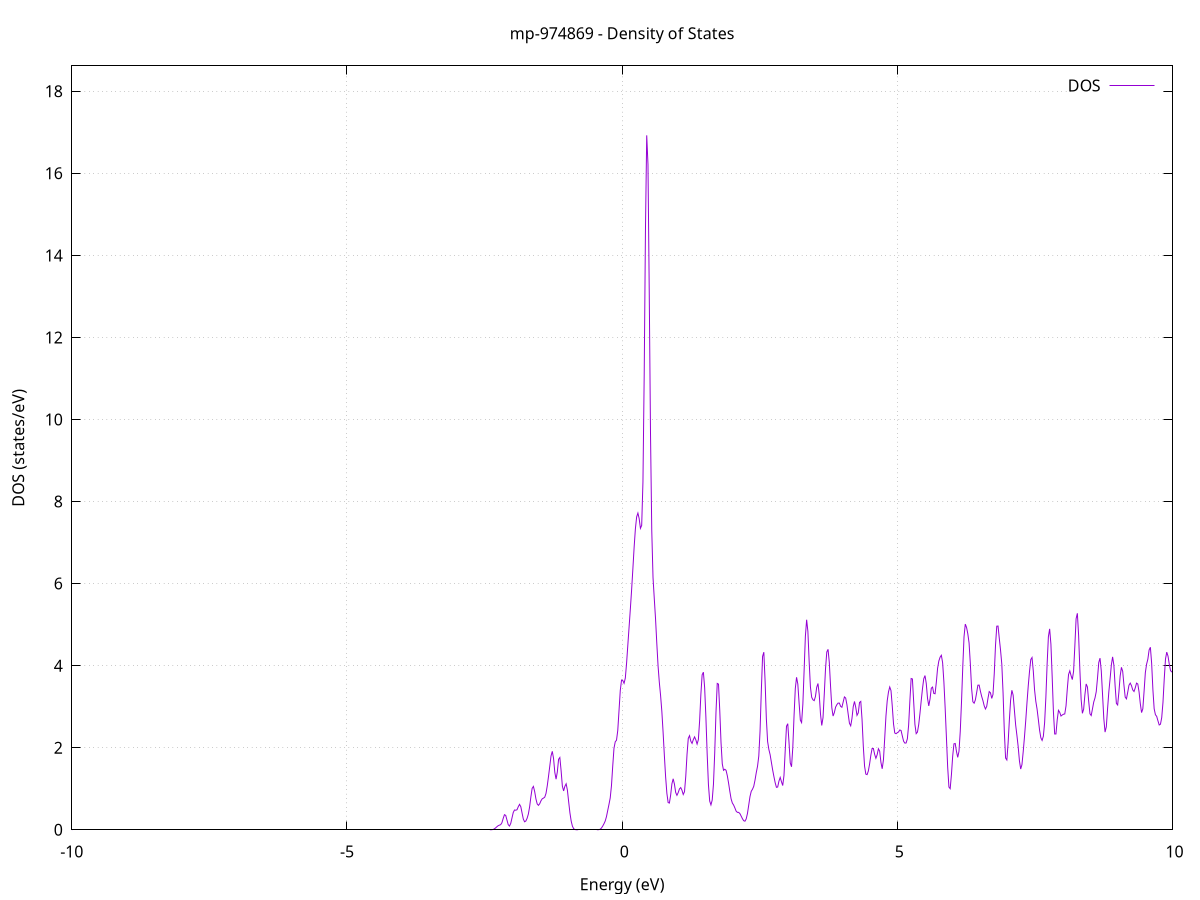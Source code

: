 set title 'mp-974869 - Density of States'
set xlabel 'Energy (eV)'
set ylabel 'DOS (states/eV)'
set grid
set xrange [-10:10]
set yrange [0:18.619]
set xzeroaxis lt -1
set terminal png size 800,600
set output 'mp-974869_dos_gnuplot.png'
plot '-' using 1:2 with lines title 'DOS'
-32.636300 0.000000
-32.613400 0.000000
-32.590500 0.000000
-32.567600 0.000000
-32.544700 0.000000
-32.521900 0.000000
-32.499000 0.000000
-32.476100 0.000000
-32.453200 0.000000
-32.430400 0.000000
-32.407500 0.000000
-32.384600 0.000000
-32.361700 0.000000
-32.338800 0.000000
-32.316000 0.000000
-32.293100 0.000000
-32.270200 0.000000
-32.247300 0.000000
-32.224400 0.000000
-32.201600 0.000000
-32.178700 0.000000
-32.155800 0.000000
-32.132900 0.000000
-32.110000 0.000000
-32.087200 0.000000
-32.064300 0.000000
-32.041400 0.000000
-32.018500 0.000000
-31.995700 0.000000
-31.972800 0.000000
-31.949900 0.000000
-31.927000 0.000000
-31.904100 0.000000
-31.881300 0.000000
-31.858400 0.000000
-31.835500 0.000000
-31.812600 0.000000
-31.789700 0.000000
-31.766900 0.000000
-31.744000 0.000000
-31.721100 0.000000
-31.698200 0.000000
-31.675300 0.000000
-31.652500 0.000000
-31.629600 0.000000
-31.606700 0.000000
-31.583800 0.000000
-31.561000 0.000000
-31.538100 0.000000
-31.515200 0.000000
-31.492300 0.000000
-31.469400 0.000000
-31.446600 0.000000
-31.423700 0.000000
-31.400800 0.000000
-31.377900 0.000000
-31.355000 0.000000
-31.332200 0.000000
-31.309300 0.000000
-31.286400 0.000000
-31.263500 0.000000
-31.240600 0.000000
-31.217800 0.000000
-31.194900 0.000000
-31.172000 0.000000
-31.149100 0.000000
-31.126300 0.000000
-31.103400 0.000000
-31.080500 0.000000
-31.057600 0.000000
-31.034700 0.000000
-31.011900 0.000000
-30.989000 0.000000
-30.966100 0.000000
-30.943200 0.000000
-30.920300 0.000000
-30.897500 0.000000
-30.874600 0.000000
-30.851700 0.000000
-30.828800 0.000000
-30.806000 0.000000
-30.783100 0.000000
-30.760200 0.000000
-30.737300 0.000000
-30.714400 0.000300
-30.691600 0.005900
-30.668700 0.067800
-30.645800 0.519000
-30.622900 2.650900
-30.600000 9.037400
-30.577200 20.578000
-30.554300 31.308000
-30.531400 31.834300
-30.508500 21.632600
-30.485600 9.821600
-30.462800 2.977800
-30.439900 0.602500
-30.417000 0.081300
-30.394100 0.007300
-30.371300 0.000400
-30.348400 0.000000
-30.325500 0.000000
-30.302600 0.000000
-30.279700 0.000000
-30.256900 0.000000
-30.234000 0.000000
-30.211100 0.000000
-30.188200 0.000000
-30.165300 0.000000
-30.142500 0.000000
-30.119600 0.000000
-30.096700 0.000000
-30.073800 0.000000
-30.050900 0.000000
-30.028100 0.000000
-30.005200 0.000000
-29.982300 0.000000
-29.959400 0.000000
-29.936600 0.000000
-29.913700 0.000000
-29.890800 0.000000
-29.867900 0.000000
-29.845000 0.000000
-29.822200 0.000000
-29.799300 0.000000
-29.776400 0.000000
-29.753500 0.000000
-29.730600 0.000000
-29.707800 0.000000
-29.684900 0.000000
-29.662000 0.000000
-29.639100 0.000000
-29.616200 0.000000
-29.593400 0.000000
-29.570500 0.000000
-29.547600 0.000000
-29.524700 0.000000
-29.501900 0.000000
-29.479000 0.000000
-29.456100 0.000000
-29.433200 0.000000
-29.410300 0.000000
-29.387500 0.000000
-29.364600 0.000000
-29.341700 0.000000
-29.318800 0.000000
-29.295900 0.000000
-29.273100 0.000000
-29.250200 0.000000
-29.227300 0.000000
-29.204400 0.000000
-29.181500 0.000000
-29.158700 0.000000
-29.135800 0.000000
-29.112900 0.000000
-29.090000 0.000000
-29.067200 0.000000
-29.044300 0.000000
-29.021400 0.000000
-28.998500 0.000000
-28.975600 0.000000
-28.952800 0.000000
-28.929900 0.000000
-28.907000 0.000000
-28.884100 0.000000
-28.861200 0.000000
-28.838400 0.000000
-28.815500 0.000000
-28.792600 0.000000
-28.769700 0.000000
-28.746800 0.000000
-28.724000 0.000000
-28.701100 0.000000
-28.678200 0.000000
-28.655300 0.000000
-28.632500 0.000000
-28.609600 0.000000
-28.586700 0.000000
-28.563800 0.000000
-28.540900 0.000000
-28.518100 0.000000
-28.495200 0.000000
-28.472300 0.000000
-28.449400 0.000000
-28.426500 0.000000
-28.403700 0.000000
-28.380800 0.000000
-28.357900 0.000000
-28.335000 0.000000
-28.312100 0.000000
-28.289300 0.000000
-28.266400 0.000000
-28.243500 0.000000
-28.220600 0.000000
-28.197800 0.000000
-28.174900 0.000000
-28.152000 0.000000
-28.129100 0.000000
-28.106200 0.000000
-28.083400 0.000000
-28.060500 0.000000
-28.037600 0.000000
-28.014700 0.000200
-27.991800 0.003500
-27.969000 0.036700
-27.946100 0.257700
-27.923200 1.206200
-27.900300 3.763100
-27.877400 7.830800
-27.854600 10.873700
-27.831700 10.077200
-27.808800 6.232700
-27.785900 2.571900
-27.763100 0.707700
-27.740200 0.129800
-27.717300 0.017000
-27.694400 0.017500
-27.671500 0.147600
-27.648700 0.896500
-27.625800 3.643500
-27.602900 9.913200
-27.580000 18.067000
-27.557100 22.065000
-27.534300 18.060300
-27.511400 9.906100
-27.488500 3.639900
-27.465600 0.895400
-27.442800 0.147400
-27.419900 0.016200
-27.397000 0.001200
-27.374100 0.000100
-27.351200 0.000000
-27.328400 0.000000
-27.305500 0.000000
-27.282600 0.000000
-27.259700 0.000000
-27.236800 0.000000
-27.214000 0.000000
-27.191100 0.000000
-27.168200 0.000000
-27.145300 0.000000
-27.122400 0.000000
-27.099600 0.000000
-27.076700 0.000000
-27.053800 0.000000
-27.030900 0.000000
-27.008100 0.000000
-26.985200 0.000000
-26.962300 0.000000
-26.939400 0.000000
-26.916500 0.000000
-26.893700 0.000000
-26.870800 0.000000
-26.847900 0.000000
-26.825000 0.000000
-26.802100 0.000000
-26.779300 0.000000
-26.756400 0.000000
-26.733500 0.000000
-26.710600 0.000000
-26.687700 0.000000
-26.664900 0.000000
-26.642000 0.000000
-26.619100 0.000000
-26.596200 0.000000
-26.573400 0.000000
-26.550500 0.000000
-26.527600 0.000000
-26.504700 0.000000
-26.481800 0.000000
-26.459000 0.000000
-26.436100 0.000000
-26.413200 0.000000
-26.390300 0.000000
-26.367400 0.000000
-26.344600 0.000000
-26.321700 0.000000
-26.298800 0.000000
-26.275900 0.000000
-26.253000 0.000000
-26.230200 0.000000
-26.207300 0.000000
-26.184400 0.000000
-26.161500 0.000000
-26.138700 0.000000
-26.115800 0.000000
-26.092900 0.000000
-26.070000 0.000000
-26.047100 0.000000
-26.024300 0.000000
-26.001400 0.000000
-25.978500 0.000000
-25.955600 0.000000
-25.932700 0.000000
-25.909900 0.000000
-25.887000 0.000000
-25.864100 0.000000
-25.841200 0.000000
-25.818300 0.000000
-25.795500 0.000000
-25.772600 0.000000
-25.749700 0.000000
-25.726800 0.000000
-25.704000 0.000000
-25.681100 0.000000
-25.658200 0.000000
-25.635300 0.000000
-25.612400 0.000000
-25.589600 0.000000
-25.566700 0.000000
-25.543800 0.000000
-25.520900 0.000000
-25.498000 0.000000
-25.475200 0.000000
-25.452300 0.000000
-25.429400 0.000000
-25.406500 0.000000
-25.383600 0.000000
-25.360800 0.000000
-25.337900 0.000000
-25.315000 0.000000
-25.292100 0.000000
-25.269300 0.000000
-25.246400 0.000000
-25.223500 0.000000
-25.200600 0.000000
-25.177700 0.000000
-25.154900 0.000000
-25.132000 0.000000
-25.109100 0.000000
-25.086200 0.000000
-25.063300 0.000000
-25.040500 0.000000
-25.017600 0.000000
-24.994700 0.000000
-24.971800 0.000000
-24.948900 0.000000
-24.926100 0.000000
-24.903200 0.000000
-24.880300 0.000000
-24.857400 0.000000
-24.834600 0.000000
-24.811700 0.000000
-24.788800 0.000000
-24.765900 0.000000
-24.743000 0.000000
-24.720200 0.000000
-24.697300 0.000000
-24.674400 0.000000
-24.651500 0.000000
-24.628600 0.000000
-24.605800 0.000000
-24.582900 0.000000
-24.560000 0.000000
-24.537100 0.000000
-24.514200 0.000000
-24.491400 0.000000
-24.468500 0.000000
-24.445600 0.000000
-24.422700 0.000000
-24.399900 0.000000
-24.377000 0.000000
-24.354100 0.000000
-24.331200 0.000000
-24.308300 0.000000
-24.285500 0.000000
-24.262600 0.000000
-24.239700 0.000000
-24.216800 0.000000
-24.193900 0.000000
-24.171100 0.000000
-24.148200 0.000000
-24.125300 0.000000
-24.102400 0.000000
-24.079600 0.000000
-24.056700 0.000000
-24.033800 0.000000
-24.010900 0.000000
-23.988000 0.000000
-23.965200 0.000000
-23.942300 0.000000
-23.919400 0.000000
-23.896500 0.000000
-23.873600 0.000000
-23.850800 0.000000
-23.827900 0.000000
-23.805000 0.000000
-23.782100 0.000000
-23.759200 0.000000
-23.736400 0.000000
-23.713500 0.000000
-23.690600 0.000000
-23.667700 0.000000
-23.644900 0.000000
-23.622000 0.000000
-23.599100 0.000000
-23.576200 0.000000
-23.553300 0.000000
-23.530500 0.000000
-23.507600 0.000000
-23.484700 0.000000
-23.461800 0.000000
-23.438900 0.000000
-23.416100 0.000000
-23.393200 0.000000
-23.370300 0.000000
-23.347400 0.000000
-23.324500 0.000000
-23.301700 0.000000
-23.278800 0.000000
-23.255900 0.000000
-23.233000 0.000000
-23.210200 0.000000
-23.187300 0.000000
-23.164400 0.000000
-23.141500 0.000000
-23.118600 0.000000
-23.095800 0.000000
-23.072900 0.000000
-23.050000 0.000000
-23.027100 0.000000
-23.004200 0.000000
-22.981400 0.000000
-22.958500 0.000000
-22.935600 0.000000
-22.912700 0.000000
-22.889800 0.000000
-22.867000 0.000000
-22.844100 0.000000
-22.821200 0.000000
-22.798300 0.000000
-22.775500 0.000000
-22.752600 0.000000
-22.729700 0.000000
-22.706800 0.000000
-22.683900 0.000000
-22.661100 0.000000
-22.638200 0.000000
-22.615300 0.000000
-22.592400 0.000000
-22.569500 0.000000
-22.546700 0.000000
-22.523800 0.000000
-22.500900 0.000000
-22.478000 0.000000
-22.455100 0.000000
-22.432300 0.000000
-22.409400 0.000000
-22.386500 0.000000
-22.363600 0.000000
-22.340800 0.000000
-22.317900 0.000000
-22.295000 0.000000
-22.272100 0.000000
-22.249200 0.000000
-22.226400 0.000000
-22.203500 0.000000
-22.180600 0.000000
-22.157700 0.000000
-22.134800 0.000000
-22.112000 0.000000
-22.089100 0.000000
-22.066200 0.000000
-22.043300 0.000000
-22.020400 0.000000
-21.997600 0.000000
-21.974700 0.000000
-21.951800 0.000000
-21.928900 0.000000
-21.906100 0.000000
-21.883200 0.000000
-21.860300 0.000000
-21.837400 0.000000
-21.814500 0.000000
-21.791700 0.000000
-21.768800 0.000000
-21.745900 0.000000
-21.723000 0.000000
-21.700100 0.000000
-21.677300 0.000000
-21.654400 0.000000
-21.631500 0.000000
-21.608600 0.000000
-21.585700 0.000000
-21.562900 0.000000
-21.540000 0.000000
-21.517100 0.000000
-21.494200 0.000000
-21.471400 0.000000
-21.448500 0.000000
-21.425600 0.000000
-21.402700 0.000000
-21.379800 0.000000
-21.357000 0.000000
-21.334100 0.000000
-21.311200 0.000000
-21.288300 0.000000
-21.265400 0.000000
-21.242600 0.000000
-21.219700 0.000000
-21.196800 0.000000
-21.173900 0.000000
-21.151100 0.000000
-21.128200 0.000000
-21.105300 0.000000
-21.082400 0.000000
-21.059500 0.000000
-21.036700 0.000000
-21.013800 0.000000
-20.990900 0.000000
-20.968000 0.000000
-20.945100 0.000000
-20.922300 0.000000
-20.899400 0.000000
-20.876500 0.000000
-20.853600 0.000000
-20.830700 0.000000
-20.807900 0.000000
-20.785000 0.000000
-20.762100 0.000000
-20.739200 0.000000
-20.716400 0.000000
-20.693500 0.000000
-20.670600 0.000000
-20.647700 0.000000
-20.624800 0.000000
-20.602000 0.000000
-20.579100 0.000000
-20.556200 0.000000
-20.533300 0.000000
-20.510400 0.000000
-20.487600 0.000000
-20.464700 0.000000
-20.441800 0.000000
-20.418900 0.000000
-20.396000 0.000000
-20.373200 0.000000
-20.350300 0.000000
-20.327400 0.000000
-20.304500 0.000000
-20.281700 0.000000
-20.258800 0.000000
-20.235900 0.000000
-20.213000 0.000000
-20.190100 0.000000
-20.167300 0.000000
-20.144400 0.000000
-20.121500 0.000000
-20.098600 0.000000
-20.075700 0.000000
-20.052900 0.000000
-20.030000 0.000000
-20.007100 0.000000
-19.984200 0.000000
-19.961300 0.000000
-19.938500 0.000000
-19.915600 0.000000
-19.892700 0.000000
-19.869800 0.000000
-19.847000 0.000000
-19.824100 0.000000
-19.801200 0.000000
-19.778300 0.000000
-19.755400 0.000000
-19.732600 0.000000
-19.709700 0.000000
-19.686800 0.000000
-19.663900 0.000000
-19.641000 0.000000
-19.618200 0.000000
-19.595300 0.000000
-19.572400 0.000000
-19.549500 0.000000
-19.526600 0.000000
-19.503800 0.000000
-19.480900 0.000000
-19.458000 0.000000
-19.435100 0.000000
-19.412300 0.000000
-19.389400 0.000000
-19.366500 0.000000
-19.343600 0.000000
-19.320700 0.000000
-19.297900 0.000000
-19.275000 0.000000
-19.252100 0.000000
-19.229200 0.000000
-19.206300 0.000000
-19.183500 0.000000
-19.160600 0.000000
-19.137700 0.000000
-19.114800 0.000000
-19.091900 0.000000
-19.069100 0.000000
-19.046200 0.000000
-19.023300 0.000000
-19.000400 0.000000
-18.977600 0.000000
-18.954700 0.000000
-18.931800 0.000000
-18.908900 0.000000
-18.886000 0.000000
-18.863200 0.000000
-18.840300 0.000000
-18.817400 0.000000
-18.794500 0.000000
-18.771600 0.000000
-18.748800 0.000000
-18.725900 0.000000
-18.703000 0.000000
-18.680100 0.000000
-18.657200 0.000000
-18.634400 0.000000
-18.611500 0.000000
-18.588600 0.000000
-18.565700 0.000000
-18.542900 0.000000
-18.520000 0.000000
-18.497100 0.000000
-18.474200 0.000000
-18.451300 0.000000
-18.428500 0.000000
-18.405600 0.000000
-18.382700 0.000000
-18.359800 0.000000
-18.336900 0.000000
-18.314100 0.000000
-18.291200 0.000000
-18.268300 0.000000
-18.245400 0.000000
-18.222500 0.000000
-18.199700 0.000000
-18.176800 0.000000
-18.153900 0.000000
-18.131000 0.000000
-18.108200 0.000000
-18.085300 0.000000
-18.062400 0.000000
-18.039500 0.000000
-18.016600 0.000000
-17.993800 0.000000
-17.970900 0.000000
-17.948000 0.000000
-17.925100 0.000000
-17.902200 0.000000
-17.879400 0.000000
-17.856500 0.000000
-17.833600 0.000000
-17.810700 0.000000
-17.787900 0.000000
-17.765000 0.000000
-17.742100 0.000000
-17.719200 0.000000
-17.696300 0.000000
-17.673500 0.000000
-17.650600 0.000000
-17.627700 0.000000
-17.604800 0.000000
-17.581900 0.000000
-17.559100 0.000000
-17.536200 0.000000
-17.513300 0.000000
-17.490400 0.000000
-17.467500 0.000000
-17.444700 0.000000
-17.421800 0.000000
-17.398900 0.000000
-17.376000 0.000000
-17.353200 0.000000
-17.330300 0.000000
-17.307400 0.000000
-17.284500 0.000000
-17.261600 0.000000
-17.238800 0.000000
-17.215900 0.000000
-17.193000 0.000000
-17.170100 0.000000
-17.147200 0.000000
-17.124400 0.000000
-17.101500 0.000000
-17.078600 0.000000
-17.055700 0.000000
-17.032800 0.000000
-17.010000 0.000000
-16.987100 0.000000
-16.964200 0.000000
-16.941300 0.000000
-16.918500 0.000000
-16.895600 0.000000
-16.872700 0.000000
-16.849800 0.000000
-16.826900 0.000000
-16.804100 0.000000
-16.781200 0.000000
-16.758300 0.000000
-16.735400 0.000000
-16.712500 0.000000
-16.689700 0.000000
-16.666800 0.000000
-16.643900 0.000000
-16.621000 0.000000
-16.598100 0.000000
-16.575300 0.000000
-16.552400 0.000000
-16.529500 0.000000
-16.506600 0.000000
-16.483800 0.000000
-16.460900 0.000000
-16.438000 0.000000
-16.415100 0.000000
-16.392200 0.000000
-16.369400 0.000000
-16.346500 0.000000
-16.323600 0.000000
-16.300700 0.000000
-16.277800 0.000000
-16.255000 0.000000
-16.232100 0.000000
-16.209200 0.000000
-16.186300 0.000000
-16.163400 0.000000
-16.140600 0.000000
-16.117700 0.000000
-16.094800 0.000000
-16.071900 0.000000
-16.049100 0.000000
-16.026200 0.000000
-16.003300 0.000000
-15.980400 0.000000
-15.957500 0.000000
-15.934700 0.000000
-15.911800 0.000000
-15.888900 0.000000
-15.866000 0.000000
-15.843100 0.000000
-15.820300 0.000000
-15.797400 0.000000
-15.774500 0.000000
-15.751600 0.000000
-15.728700 0.000000
-15.705900 0.000000
-15.683000 0.000000
-15.660100 0.000000
-15.637200 0.000000
-15.614400 0.000000
-15.591500 0.000000
-15.568600 0.000000
-15.545700 0.000000
-15.522800 0.000000
-15.500000 0.000000
-15.477100 0.000000
-15.454200 0.000000
-15.431300 0.000000
-15.408400 0.000000
-15.385600 0.000000
-15.362700 0.000000
-15.339800 0.000000
-15.316900 0.000000
-15.294000 0.000000
-15.271200 0.000000
-15.248300 0.000000
-15.225400 0.000000
-15.202500 0.000000
-15.179700 0.000000
-15.156800 0.000000
-15.133900 0.000000
-15.111000 0.000000
-15.088100 0.000000
-15.065300 0.000000
-15.042400 0.000000
-15.019500 0.000000
-14.996600 0.000000
-14.973700 0.000000
-14.950900 0.000000
-14.928000 0.000000
-14.905100 0.000000
-14.882200 0.000000
-14.859300 0.000000
-14.836500 0.000000
-14.813600 0.000000
-14.790700 0.000000
-14.767800 0.000000
-14.745000 0.000000
-14.722100 0.000000
-14.699200 0.000000
-14.676300 0.000000
-14.653400 0.000000
-14.630600 0.000000
-14.607700 0.000000
-14.584800 0.000000
-14.561900 0.000000
-14.539000 0.000000
-14.516200 0.000000
-14.493300 0.000000
-14.470400 0.000000
-14.447500 0.000000
-14.424700 0.000000
-14.401800 0.000000
-14.378900 0.000000
-14.356000 0.000000
-14.333100 0.000000
-14.310300 0.000000
-14.287400 0.000000
-14.264500 0.000000
-14.241600 0.000000
-14.218700 0.000000
-14.195900 0.000000
-14.173000 0.000000
-14.150100 0.000000
-14.127200 0.000000
-14.104300 0.000000
-14.081500 0.000000
-14.058600 0.000000
-14.035700 0.000000
-14.012800 0.000000
-13.990000 0.000000
-13.967100 0.000000
-13.944200 0.000000
-13.921300 0.000000
-13.898400 0.000000
-13.875600 0.000000
-13.852700 0.000000
-13.829800 0.000000
-13.806900 0.000000
-13.784000 0.000000
-13.761200 0.000000
-13.738300 0.000000
-13.715400 0.000000
-13.692500 0.000000
-13.669600 0.000000
-13.646800 0.000000
-13.623900 0.000000
-13.601000 0.000000
-13.578100 0.000000
-13.555300 0.000000
-13.532400 0.000000
-13.509500 0.000000
-13.486600 0.000000
-13.463700 0.000000
-13.440900 0.000000
-13.418000 0.000000
-13.395100 0.000000
-13.372200 0.000000
-13.349300 0.000000
-13.326500 0.000000
-13.303600 0.000000
-13.280700 0.000000
-13.257800 0.000000
-13.234900 0.000000
-13.212100 0.000000
-13.189200 0.000000
-13.166300 0.000000
-13.143400 0.000000
-13.120600 0.000000
-13.097700 0.000000
-13.074800 0.000000
-13.051900 0.000000
-13.029000 0.000000
-13.006200 0.000000
-12.983300 0.000000
-12.960400 0.000000
-12.937500 0.000000
-12.914600 0.000000
-12.891800 0.000000
-12.868900 0.000000
-12.846000 0.000000
-12.823100 0.000000
-12.800200 0.000000
-12.777400 0.000000
-12.754500 0.000000
-12.731600 0.000000
-12.708700 0.000000
-12.685900 0.000000
-12.663000 0.000000
-12.640100 0.000000
-12.617200 0.000000
-12.594300 0.000000
-12.571500 0.000000
-12.548600 0.000000
-12.525700 0.000000
-12.502800 0.000000
-12.479900 0.000000
-12.457100 0.000000
-12.434200 0.000000
-12.411300 0.000000
-12.388400 0.000000
-12.365500 0.000000
-12.342700 0.000000
-12.319800 0.000000
-12.296900 0.000500
-12.274000 0.006500
-12.251200 0.056800
-12.228300 0.337300
-12.205400 1.374900
-12.182500 3.863500
-12.159600 7.531500
-12.136800 10.339000
-12.113900 10.573200
-12.091000 9.909500
-12.068100 11.991500
-12.045200 17.179800
-12.022400 20.789300
-11.999500 18.452700
-11.976600 11.613800
-11.953700 5.145800
-11.930800 1.679000
-11.908000 0.779700
-11.885100 1.547100
-11.862200 3.914900
-11.839300 8.072300
-11.816500 13.424100
-11.793600 18.388700
-11.770700 21.923500
-11.747800 25.363700
-11.724900 30.989300
-11.702100 37.467300
-11.679200 38.924500
-11.656300 31.499000
-11.633400 18.896300
-11.610500 8.186900
-11.587700 2.519300
-11.564800 0.543800
-11.541900 0.081500
-11.519000 0.008400
-11.496100 0.000600
-11.473300 0.000000
-11.450400 0.000000
-11.427500 0.000000
-11.404600 0.000000
-11.381800 0.000000
-11.358900 0.000000
-11.336000 0.000000
-11.313100 0.000000
-11.290200 0.000000
-11.267400 0.000000
-11.244500 0.000000
-11.221600 0.000000
-11.198700 0.000000
-11.175800 0.000000
-11.153000 0.000000
-11.130100 0.000000
-11.107200 0.000000
-11.084300 0.000000
-11.061500 0.000000
-11.038600 0.000000
-11.015700 0.000000
-10.992800 0.000000
-10.969900 0.000000
-10.947100 0.000000
-10.924200 0.000000
-10.901300 0.000000
-10.878400 0.000000
-10.855500 0.000000
-10.832700 0.000000
-10.809800 0.000000
-10.786900 0.000000
-10.764000 0.000000
-10.741100 0.000000
-10.718300 0.000000
-10.695400 0.000000
-10.672500 0.000000
-10.649600 0.000000
-10.626800 0.000000
-10.603900 0.000000
-10.581000 0.000000
-10.558100 0.000000
-10.535200 0.000000
-10.512400 0.000000
-10.489500 0.000000
-10.466600 0.000000
-10.443700 0.000000
-10.420800 0.000000
-10.398000 0.000000
-10.375100 0.000000
-10.352200 0.000000
-10.329300 0.000000
-10.306400 0.000000
-10.283600 0.000000
-10.260700 0.000000
-10.237800 0.000000
-10.214900 0.000000
-10.192100 0.000000
-10.169200 0.000000
-10.146300 0.000000
-10.123400 0.000000
-10.100500 0.000000
-10.077700 0.000000
-10.054800 0.000000
-10.031900 0.000000
-10.009000 0.000000
-9.986100 0.000000
-9.963300 0.000000
-9.940400 0.000000
-9.917500 0.000000
-9.894600 0.000000
-9.871700 0.000000
-9.848900 0.000000
-9.826000 0.000000
-9.803100 0.000000
-9.780200 0.000000
-9.757400 0.000000
-9.734500 0.000000
-9.711600 0.000000
-9.688700 0.000000
-9.665800 0.000000
-9.643000 0.000000
-9.620100 0.000000
-9.597200 0.000000
-9.574300 0.000000
-9.551400 0.000000
-9.528600 0.000000
-9.505700 0.000000
-9.482800 0.000000
-9.459900 0.000000
-9.437000 0.000000
-9.414200 0.000000
-9.391300 0.000000
-9.368400 0.000000
-9.345500 0.000000
-9.322700 0.000000
-9.299800 0.000000
-9.276900 0.000000
-9.254000 0.000000
-9.231100 0.000000
-9.208300 0.000000
-9.185400 0.000000
-9.162500 0.000000
-9.139600 0.000000
-9.116700 0.000000
-9.093900 0.000000
-9.071000 0.000000
-9.048100 0.000000
-9.025200 0.000000
-9.002300 0.000000
-8.979500 0.000000
-8.956600 0.000000
-8.933700 0.000000
-8.910800 0.000000
-8.888000 0.000000
-8.865100 0.000000
-8.842200 0.000000
-8.819300 0.000000
-8.796400 0.000000
-8.773600 0.000000
-8.750700 0.000000
-8.727800 0.000000
-8.704900 0.000000
-8.682000 0.000000
-8.659200 0.000000
-8.636300 0.000000
-8.613400 0.000000
-8.590500 0.000000
-8.567600 0.000000
-8.544800 0.000000
-8.521900 0.000000
-8.499000 0.000000
-8.476100 0.000000
-8.453300 0.000000
-8.430400 0.000000
-8.407500 0.000000
-8.384600 0.000000
-8.361700 0.000000
-8.338900 0.000000
-8.316000 0.000000
-8.293100 0.000000
-8.270200 0.000000
-8.247300 0.000000
-8.224500 0.000000
-8.201600 0.000000
-8.178700 0.000000
-8.155800 0.000000
-8.133000 0.000000
-8.110100 0.000000
-8.087200 0.000000
-8.064300 0.000000
-8.041400 0.000000
-8.018600 0.000000
-7.995700 0.000000
-7.972800 0.000000
-7.949900 0.000000
-7.927000 0.000000
-7.904200 0.000000
-7.881300 0.000000
-7.858400 0.000000
-7.835500 0.000000
-7.812600 0.000000
-7.789800 0.000000
-7.766900 0.000000
-7.744000 0.000000
-7.721100 0.000000
-7.698300 0.000000
-7.675400 0.000000
-7.652500 0.000000
-7.629600 0.000000
-7.606700 0.000000
-7.583900 0.000000
-7.561000 0.000000
-7.538100 0.000000
-7.515200 0.000000
-7.492300 0.000000
-7.469500 0.000000
-7.446600 0.000000
-7.423700 0.000000
-7.400800 0.000000
-7.377900 0.000000
-7.355100 0.000000
-7.332200 0.000000
-7.309300 0.000000
-7.286400 0.000000
-7.263600 0.000000
-7.240700 0.000000
-7.217800 0.000000
-7.194900 0.000000
-7.172000 0.000000
-7.149200 0.000000
-7.126300 0.000000
-7.103400 0.000000
-7.080500 0.000000
-7.057600 0.000000
-7.034800 0.000000
-7.011900 0.000000
-6.989000 0.000000
-6.966100 0.000000
-6.943200 0.000000
-6.920400 0.000000
-6.897500 0.000000
-6.874600 0.000000
-6.851700 0.000000
-6.828900 0.000000
-6.806000 0.000000
-6.783100 0.000000
-6.760200 0.000000
-6.737300 0.000000
-6.714500 0.000000
-6.691600 0.000000
-6.668700 0.000000
-6.645800 0.000000
-6.622900 0.000000
-6.600100 0.000000
-6.577200 0.000000
-6.554300 0.000000
-6.531400 0.000000
-6.508500 0.000000
-6.485700 0.000000
-6.462800 0.000000
-6.439900 0.000000
-6.417000 0.000000
-6.394200 0.000000
-6.371300 0.000000
-6.348400 0.000000
-6.325500 0.000000
-6.302600 0.000000
-6.279800 0.000000
-6.256900 0.000000
-6.234000 0.000000
-6.211100 0.000000
-6.188200 0.000000
-6.165400 0.000000
-6.142500 0.000000
-6.119600 0.000000
-6.096700 0.000000
-6.073800 0.000000
-6.051000 0.000000
-6.028100 0.000000
-6.005200 0.000000
-5.982300 0.000000
-5.959500 0.000000
-5.936600 0.000000
-5.913700 0.000000
-5.890800 0.000000
-5.867900 0.000000
-5.845100 0.000000
-5.822200 0.000000
-5.799300 0.000000
-5.776400 0.000000
-5.753500 0.000000
-5.730700 0.000000
-5.707800 0.000000
-5.684900 0.000000
-5.662000 0.000000
-5.639100 0.000000
-5.616300 0.000000
-5.593400 0.000000
-5.570500 0.000000
-5.547600 0.000000
-5.524800 0.000000
-5.501900 0.000000
-5.479000 0.000000
-5.456100 0.000000
-5.433200 0.000000
-5.410400 0.000000
-5.387500 0.000000
-5.364600 0.000000
-5.341700 0.000000
-5.318800 0.000000
-5.296000 0.000000
-5.273100 0.000000
-5.250200 0.000000
-5.227300 0.000000
-5.204400 0.000000
-5.181600 0.000000
-5.158700 0.000000
-5.135800 0.000000
-5.112900 0.000000
-5.090100 0.000000
-5.067200 0.000000
-5.044300 0.000000
-5.021400 0.000000
-4.998500 0.000000
-4.975700 0.000000
-4.952800 0.000000
-4.929900 0.000000
-4.907000 0.000000
-4.884100 0.000000
-4.861300 0.000000
-4.838400 0.000000
-4.815500 0.000000
-4.792600 0.000000
-4.769800 0.000000
-4.746900 0.000000
-4.724000 0.000000
-4.701100 0.000000
-4.678200 0.000000
-4.655400 0.000000
-4.632500 0.000000
-4.609600 0.000000
-4.586700 0.000000
-4.563800 0.000000
-4.541000 0.000000
-4.518100 0.000000
-4.495200 0.000000
-4.472300 0.000000
-4.449400 0.000000
-4.426600 0.000000
-4.403700 0.000000
-4.380800 0.000000
-4.357900 0.000000
-4.335100 0.000000
-4.312200 0.000000
-4.289300 0.000000
-4.266400 0.000000
-4.243500 0.000000
-4.220700 0.000000
-4.197800 0.000000
-4.174900 0.000000
-4.152000 0.000000
-4.129100 0.000000
-4.106300 0.000000
-4.083400 0.000000
-4.060500 0.000000
-4.037600 0.000000
-4.014700 0.000000
-3.991900 0.000000
-3.969000 0.000000
-3.946100 0.000000
-3.923200 0.000000
-3.900400 0.000000
-3.877500 0.000000
-3.854600 0.000000
-3.831700 0.000000
-3.808800 0.000000
-3.786000 0.000000
-3.763100 0.000000
-3.740200 0.000000
-3.717300 0.000000
-3.694400 0.000000
-3.671600 0.000000
-3.648700 0.000000
-3.625800 0.000000
-3.602900 0.000000
-3.580000 0.000000
-3.557200 0.000000
-3.534300 0.000000
-3.511400 0.000000
-3.488500 0.000000
-3.465700 0.000000
-3.442800 0.000000
-3.419900 0.000000
-3.397000 0.000000
-3.374100 0.000000
-3.351300 0.000000
-3.328400 0.000000
-3.305500 0.000000
-3.282600 0.000000
-3.259700 0.000000
-3.236900 0.000000
-3.214000 0.000000
-3.191100 0.000000
-3.168200 0.000000
-3.145300 0.000000
-3.122500 0.000000
-3.099600 0.000000
-3.076700 0.000000
-3.053800 0.000000
-3.031000 0.000000
-3.008100 0.000000
-2.985200 0.000000
-2.962300 0.000000
-2.939400 0.000000
-2.916600 0.000000
-2.893700 0.000000
-2.870800 0.000000
-2.847900 0.000000
-2.825000 0.000000
-2.802200 0.000000
-2.779300 0.000000
-2.756400 0.000000
-2.733500 0.000000
-2.710600 0.000000
-2.687800 0.000000
-2.664900 0.000000
-2.642000 0.000000
-2.619100 0.000000
-2.596300 0.000000
-2.573400 0.000000
-2.550500 0.000000
-2.527600 0.000000
-2.504700 0.000000
-2.481900 0.000000
-2.459000 0.000000
-2.436100 0.000000
-2.413200 0.000000
-2.390300 0.000300
-2.367500 0.001800
-2.344600 0.007600
-2.321700 0.021900
-2.298800 0.045900
-2.275900 0.074200
-2.253100 0.099000
-2.230200 0.113000
-2.207300 0.124300
-2.184400 0.171900
-2.161600 0.275900
-2.138700 0.367700
-2.115800 0.351600
-2.092900 0.237200
-2.070000 0.124300
-2.047200 0.090500
-2.024300 0.154500
-2.001400 0.288700
-1.978500 0.421700
-1.955600 0.482200
-1.932800 0.476300
-1.909900 0.489200
-1.887000 0.563500
-1.864100 0.619500
-1.841200 0.561400
-1.818400 0.408000
-1.795500 0.260500
-1.772600 0.194600
-1.749700 0.213400
-1.726900 0.279700
-1.704000 0.383800
-1.681100 0.560200
-1.658200 0.803400
-1.635300 1.009900
-1.612500 1.057100
-1.589600 0.932800
-1.566700 0.753000
-1.543800 0.630800
-1.520900 0.595300
-1.498100 0.634200
-1.475200 0.705500
-1.452300 0.754600
-1.429400 0.771600
-1.406600 0.794600
-1.383700 0.884400
-1.360800 1.069500
-1.337900 1.302000
-1.315000 1.548800
-1.292200 1.798700
-1.269300 1.912300
-1.246400 1.738500
-1.223500 1.400800
-1.200600 1.233000
-1.177800 1.410200
-1.154900 1.717500
-1.132000 1.761200
-1.109100 1.440700
-1.086200 1.063200
-1.063400 0.947000
-1.040500 1.060300
-1.017600 1.120600
-0.994700 0.965400
-0.971900 0.683100
-0.949000 0.413600
-0.926100 0.212100
-0.903200 0.086100
-0.880300 0.025800
-0.857500 0.005400
-0.834600 0.000800
-0.811700 0.000100
-0.788800 0.000000
-0.765900 0.000000
-0.743100 0.000000
-0.720200 0.000000
-0.697300 0.000000
-0.674400 0.000000
-0.651500 0.000000
-0.628700 0.000000
-0.605800 0.000000
-0.582900 0.000000
-0.560000 0.000000
-0.537200 0.000000
-0.514300 0.000000
-0.491400 0.000000
-0.468500 0.000000
-0.445600 0.000400
-0.422800 0.002900
-0.399900 0.013100
-0.377000 0.040600
-0.354100 0.087900
-0.331200 0.144200
-0.308400 0.210600
-0.285500 0.317100
-0.262600 0.467400
-0.239700 0.615300
-0.216800 0.775400
-0.194000 1.074400
-0.171100 1.553100
-0.148200 1.985600
-0.125300 2.145100
-0.102500 2.182400
-0.079600 2.420500
-0.056700 2.907000
-0.033800 3.398300
-0.010900 3.649800
0.011900 3.637000
0.034800 3.569600
0.057700 3.698800
0.080600 4.061300
0.103500 4.506500
0.126300 4.944500
0.149200 5.384100
0.172100 5.848400
0.195000 6.359800
0.217900 6.888200
0.240700 7.335300
0.263600 7.626300
0.286500 7.719500
0.309400 7.583200
0.332200 7.347000
0.355100 7.417700
0.378000 8.475300
0.400900 11.094100
0.423800 14.636600
0.446600 16.926200
0.469500 16.217200
0.492400 13.118200
0.515300 9.668700
0.538200 7.290000
0.561000 6.147100
0.583900 5.633000
0.606800 5.141100
0.629700 4.542400
0.652600 3.994300
0.675400 3.594900
0.698300 3.274500
0.721200 2.886600
0.744100 2.377100
0.766900 1.814400
0.789800 1.292100
0.812700 0.888400
0.835600 0.663300
0.858500 0.651000
0.881300 0.845500
0.904200 1.120300
0.927100 1.242100
0.950000 1.113300
0.972900 0.909100
0.995700 0.839400
1.018600 0.906300
1.041500 0.995900
1.064400 1.028500
1.087300 0.962700
1.110100 0.859700
1.133000 0.927900
1.155900 1.301500
1.178800 1.836600
1.201600 2.228700
1.224500 2.294200
1.247400 2.160000
1.270300 2.105100
1.293200 2.196700
1.316000 2.263900
1.338900 2.192100
1.361800 2.088400
1.384700 2.195200
1.407600 2.651500
1.430400 3.296900
1.453300 3.776500
1.476200 3.841200
1.499100 3.464900
1.521900 2.740100
1.544800 1.853800
1.567700 1.104700
1.590600 0.700500
1.613500 0.605900
1.636300 0.723700
1.659200 1.107700
1.682100 1.872200
1.705000 2.863500
1.727900 3.567000
1.750700 3.550300
1.773600 2.912000
1.796500 2.128600
1.819400 1.606800
1.842300 1.449000
1.865100 1.475100
1.888000 1.449800
1.910900 1.317700
1.933800 1.138800
1.956600 0.937400
1.979500 0.754500
2.002400 0.652400
2.025300 0.603200
2.048200 0.533500
2.071000 0.454800
2.093900 0.424600
2.116800 0.424300
2.139700 0.394200
2.162600 0.333300
2.185400 0.270900
2.208300 0.221600
2.231200 0.209100
2.254100 0.264200
2.277000 0.398700
2.299800 0.600000
2.322700 0.807800
2.345600 0.937000
2.368500 0.988500
2.391300 1.058900
2.414200 1.210200
2.437100 1.393300
2.460000 1.548300
2.482900 1.798200
2.505700 2.404500
2.528600 3.377100
2.551500 4.225200
2.574400 4.329100
2.597300 3.626000
2.620100 2.710300
2.643000 2.151100
2.665900 1.957400
2.688800 1.830500
2.711700 1.645200
2.734500 1.459800
2.757400 1.299000
2.780300 1.148800
2.803200 1.035300
2.826000 1.041600
2.848900 1.184700
2.871800 1.275700
2.894700 1.171900
2.917600 1.077800
2.940400 1.321900
2.963300 1.938600
2.986200 2.523200
3.009100 2.586100
3.032000 2.129800
3.054800 1.627200
3.077700 1.535500
3.100600 2.001800
3.123500 2.780200
3.146400 3.443200
3.169200 3.717100
3.192100 3.550900
3.215000 3.095400
3.237900 2.672200
3.260700 2.612900
3.283600 3.061100
3.306500 3.880800
3.329400 4.715300
3.352300 5.119200
3.375100 4.833700
3.398000 4.103200
3.420900 3.482800
3.443800 3.230000
3.466700 3.168300
3.489500 3.147400
3.512400 3.248400
3.535300 3.473600
3.558200 3.565200
3.581100 3.298200
3.603900 2.822200
3.626800 2.541800
3.649700 2.730600
3.672600 3.303600
3.695400 3.926900
3.718300 4.332500
3.741200 4.398400
3.764100 4.077800
3.787000 3.497900
3.809800 2.976200
3.832700 2.771800
3.855600 2.855800
3.878500 2.989600
3.901400 3.049400
3.924200 3.088100
3.947100 3.087300
3.970000 3.008400
3.992900 2.986100
4.015800 3.112500
4.038600 3.238100
4.061500 3.210900
4.084400 3.047800
4.107300 2.816100
4.130100 2.595800
4.153000 2.533800
4.175900 2.713400
4.198800 2.998400
4.221700 3.128100
4.244500 2.987100
4.267400 2.789100
4.290300 2.849000
4.313200 3.103600
4.336100 3.129100
4.358900 2.692500
4.381800 2.037600
4.404700 1.552300
4.427600 1.356700
4.450500 1.343900
4.473300 1.431900
4.496200 1.603200
4.519100 1.817700
4.542000 1.980900
4.564800 1.981900
4.587700 1.838800
4.610600 1.742000
4.633500 1.829200
4.656400 1.974700
4.679200 1.916800
4.702100 1.644600
4.725000 1.486000
4.747900 1.706400
4.770800 2.228900
4.793600 2.774600
4.816500 3.144600
4.839400 3.359500
4.862300 3.480500
4.885100 3.392200
4.908000 3.016700
4.930900 2.580800
4.953800 2.358400
4.976700 2.341700
4.999500 2.365300
5.022400 2.384800
5.045300 2.433100
5.068200 2.419300
5.091100 2.285600
5.113900 2.158900
5.136800 2.112300
5.159700 2.115600
5.182600 2.218500
5.205500 2.549500
5.228300 3.145100
5.251200 3.686900
5.274100 3.676000
5.297000 3.124400
5.319800 2.568400
5.342700 2.342800
5.365600 2.380000
5.388500 2.561600
5.411400 2.837500
5.434200 3.144400
5.457100 3.437600
5.480000 3.679300
5.502900 3.758800
5.525800 3.566800
5.548600 3.206500
5.571500 3.019200
5.594400 3.187900
5.617300 3.451200
5.640200 3.478200
5.663000 3.323500
5.685900 3.315200
5.708800 3.596900
5.731700 3.937100
5.754500 4.114400
5.777400 4.207500
5.800300 4.253100
5.823200 4.070100
5.846100 3.602300
5.868900 2.977200
5.891800 2.261600
5.914700 1.532800
5.937600 1.041100
5.960500 1.002100
5.983300 1.345600
6.006200 1.799400
6.029100 2.095400
6.052000 2.103200
6.074900 1.908000
6.097700 1.765100
6.120600 1.913300
6.143500 2.395700
6.166400 3.118200
6.189200 3.968800
6.212100 4.703900
6.235000 5.013000
6.257900 4.932400
6.280800 4.776600
6.303600 4.553800
6.326500 4.052500
6.349400 3.448000
6.372300 3.120800
6.395200 3.085100
6.418000 3.164800
6.440900 3.338500
6.463800 3.523900
6.486700 3.526500
6.509600 3.378600
6.532400 3.252100
6.555300 3.149500
6.578200 3.023700
6.601100 2.943800
6.623900 3.005200
6.646800 3.199700
6.669700 3.368400
6.692600 3.339100
6.715500 3.201600
6.738300 3.297900
6.761200 3.802500
6.784100 4.493200
6.807000 4.962600
6.829900 4.966000
6.852700 4.664500
6.875600 4.376000
6.898500 4.035100
6.921400 3.334700
6.944300 2.395400
6.967100 1.748200
6.990000 1.701600
7.012900 2.111600
7.035800 2.673300
7.058600 3.161600
7.081500 3.400800
7.104400 3.281700
7.127300 2.913800
7.150200 2.553400
7.173000 2.301500
7.195900 2.025800
7.218800 1.680800
7.241700 1.480100
7.264600 1.588300
7.287400 1.902100
7.310300 2.262200
7.333200 2.657100
7.356100 3.099000
7.379000 3.508300
7.401800 3.858000
7.424700 4.148800
7.447600 4.198600
7.470500 3.871500
7.493300 3.416100
7.516200 3.131300
7.539100 2.942900
7.562000 2.691000
7.584900 2.426900
7.607700 2.242300
7.630600 2.178000
7.653500 2.278900
7.676400 2.609200
7.699300 3.231300
7.722100 4.043500
7.745000 4.706600
7.767900 4.897300
7.790800 4.524200
7.813700 3.733500
7.836500 2.869500
7.859400 2.334500
7.882300 2.335000
7.905200 2.676200
7.928000 2.911500
7.950900 2.863000
7.973800 2.772500
7.996700 2.798100
8.019600 2.816700
8.042400 2.823200
8.065300 3.019500
8.088200 3.428100
8.111100 3.783500
8.134000 3.873300
8.156800 3.757000
8.179700 3.660600
8.202600 3.862400
8.225500 4.476600
8.248300 5.142600
8.271200 5.276800
8.294100 4.738400
8.317000 3.898400
8.339900 3.179400
8.362700 2.838400
8.385600 2.938500
8.408500 3.291300
8.431400 3.554400
8.454300 3.481000
8.477100 3.134000
8.500000 2.826700
8.522900 2.784800
8.545800 2.945300
8.568700 3.112700
8.591500 3.212800
8.614400 3.366100
8.637300 3.697800
8.660200 4.075600
8.683000 4.183100
8.705900 3.874000
8.728800 3.299700
8.751700 2.712900
8.774600 2.380600
8.797400 2.508000
8.820300 2.951900
8.843200 3.361900
8.866100 3.680000
8.889000 4.017100
8.911800 4.214500
8.934700 4.014700
8.957600 3.504700
8.980500 3.079300
9.003400 3.042000
9.026200 3.356000
9.049100 3.747700
9.072000 3.959700
9.094900 3.862400
9.117700 3.527700
9.140600 3.232500
9.163500 3.191100
9.186400 3.353200
9.209300 3.524200
9.232100 3.574900
9.255000 3.511800
9.277900 3.408300
9.300800 3.370100
9.323700 3.460200
9.346500 3.574300
9.369400 3.552800
9.392300 3.360900
9.415200 3.072200
9.438100 2.856200
9.460900 2.947900
9.483800 3.377400
9.506700 3.829800
9.529600 4.037800
9.552400 4.159500
9.575300 4.383400
9.598200 4.448700
9.621100 4.058300
9.644000 3.413500
9.666800 2.950200
9.689700 2.804700
9.712600 2.764600
9.735500 2.655900
9.758400 2.554400
9.781200 2.572300
9.804100 2.733500
9.827000 3.105600
9.849900 3.674600
9.872800 4.162700
9.895600 4.330100
9.918500 4.232100
9.941400 4.036800
9.964300 3.880300
9.987100 3.848100
10.010000 3.861100
10.032900 3.761500
10.055800 3.584600
10.078700 3.483500
10.101500 3.446800
10.124400 3.294000
10.147300 2.905300
10.170200 2.345200
10.193100 1.758900
10.215900 1.256800
10.238800 0.883900
10.261700 0.622800
10.284600 0.455900
10.307500 0.391500
10.330300 0.426500
10.353200 0.530800
10.376100 0.621200
10.399000 0.591500
10.421800 0.447700
10.444700 0.308400
10.467600 0.231400
10.490500 0.171100
10.513400 0.099900
10.536200 0.044700
10.559100 0.028500
10.582000 0.046700
10.604900 0.076100
10.627800 0.086000
10.650600 0.065000
10.673500 0.032800
10.696400 0.011000
10.719300 0.002500
10.742200 0.000400
10.765000 0.000000
10.787900 0.000000
10.810800 0.000000
10.833700 0.000000
10.856500 0.000000
10.879400 0.000000
10.902300 0.000000
10.925200 0.000000
10.948100 0.000000
10.970900 0.000000
10.993800 0.000000
11.016700 0.000000
11.039600 0.000000
11.062500 0.000000
11.085300 0.000000
11.108200 0.000000
11.131100 0.000000
11.154000 0.000000
11.176900 0.000000
11.199700 0.000000
11.222600 0.000000
11.245500 0.000000
11.268400 0.000000
11.291200 0.000000
11.314100 0.000000
11.337000 0.000000
11.359900 0.000000
11.382800 0.000000
11.405600 0.000000
11.428500 0.000000
11.451400 0.000000
11.474300 0.000000
11.497200 0.000000
11.520000 0.000000
11.542900 0.000000
11.565800 0.000000
11.588700 0.000000
11.611500 0.000000
11.634400 0.000000
11.657300 0.000000
11.680200 0.000000
11.703100 0.000000
11.725900 0.000000
11.748800 0.000000
11.771700 0.000000
11.794600 0.000000
11.817500 0.000000
11.840300 0.000000
11.863200 0.000000
11.886100 0.000000
11.909000 0.000000
11.931900 0.000000
11.954700 0.000000
11.977600 0.000000
12.000500 0.000000
12.023400 0.000000
12.046200 0.000000
12.069100 0.000000
12.092000 0.000000
12.114900 0.000000
12.137800 0.000000
12.160600 0.000000
12.183500 0.000000
12.206400 0.000000
12.229300 0.000000
12.252200 0.000000
12.275000 0.000000
12.297900 0.000000
12.320800 0.000000
12.343700 0.000000
12.366600 0.000000
12.389400 0.000000
12.412300 0.000000
12.435200 0.000000
12.458100 0.000000
12.480900 0.000000
12.503800 0.000000
12.526700 0.000000
12.549600 0.000000
12.572500 0.000000
12.595300 0.000000
12.618200 0.000000
12.641100 0.000000
12.664000 0.000000
12.686900 0.000000
12.709700 0.000000
12.732600 0.000000
12.755500 0.000000
12.778400 0.000000
12.801300 0.000000
12.824100 0.000000
12.847000 0.000000
12.869900 0.000000
12.892800 0.000000
12.915600 0.000000
12.938500 0.000000
12.961400 0.000000
12.984300 0.000000
13.007200 0.000000
13.030000 0.000000
13.052900 0.000000
13.075800 0.000000
13.098700 0.000000
13.121600 0.000000
e
